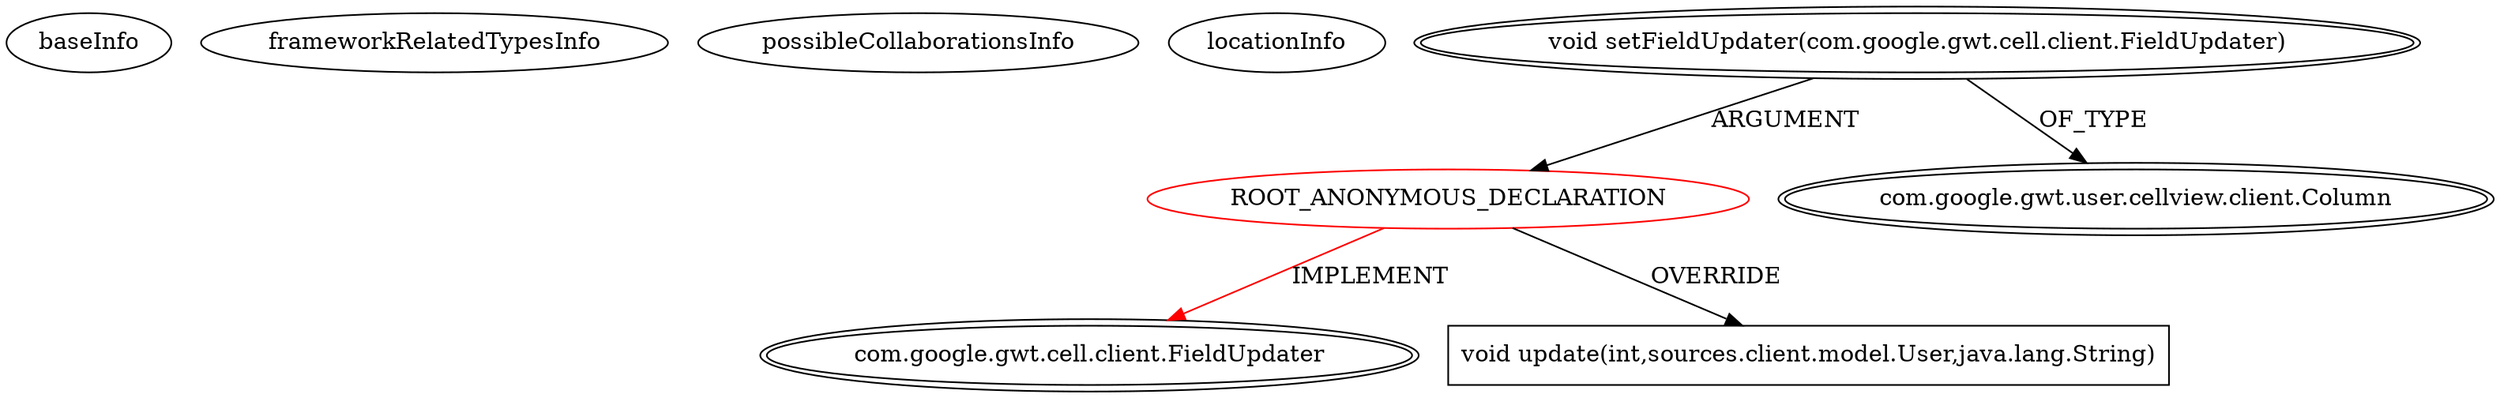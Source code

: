 digraph {
baseInfo[graphId=221,category="extension_graph",isAnonymous=true,possibleRelation=false]
frameworkRelatedTypesInfo[0="com.google.gwt.cell.client.FieldUpdater"]
possibleCollaborationsInfo[]
locationInfo[projectName="MainMain-ChatCafeine",filePath="/MainMain-ChatCafeine/ChatCafeine-master/ChatCafeine/src/sources/client/vue/administration/AdminPanel.java",contextSignature="com.google.gwt.user.client.ui.Widget creerListeUserPanel()",graphId="221"]
0[label="ROOT_ANONYMOUS_DECLARATION",vertexType="ROOT_ANONYMOUS_DECLARATION",isFrameworkType=false,color=red]
1[label="com.google.gwt.cell.client.FieldUpdater",vertexType="FRAMEWORK_INTERFACE_TYPE",isFrameworkType=true,peripheries=2]
2[label="void setFieldUpdater(com.google.gwt.cell.client.FieldUpdater)",vertexType="OUTSIDE_CALL",isFrameworkType=true,peripheries=2]
3[label="com.google.gwt.user.cellview.client.Column",vertexType="FRAMEWORK_CLASS_TYPE",isFrameworkType=true,peripheries=2]
4[label="void update(int,sources.client.model.User,java.lang.String)",vertexType="OVERRIDING_METHOD_DECLARATION",isFrameworkType=false,shape=box]
0->1[label="IMPLEMENT",color=red]
2->0[label="ARGUMENT"]
2->3[label="OF_TYPE"]
0->4[label="OVERRIDE"]
}
